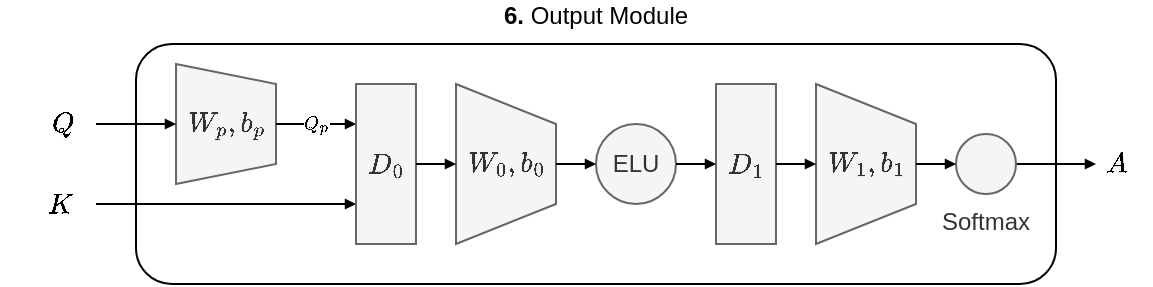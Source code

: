 <mxfile version="13.10.0" type="github">
  <diagram id="DTr5TzhJc7Mo3Jtl7aWu" name="Page-1">
    <mxGraphModel dx="2022" dy="709" grid="1" gridSize="10" guides="1" tooltips="1" connect="1" arrows="1" fold="1" page="1" pageScale="1" pageWidth="827" pageHeight="1169" math="1" shadow="0">
      <root>
        <mxCell id="0" />
        <mxCell id="1" parent="0" />
        <mxCell id="5LrO9uCOD_D74uFUd5fg-33" value="&lt;b&gt;6.&amp;nbsp;&lt;/b&gt;Output Module" style="rounded=1;whiteSpace=wrap;html=1;fillColor=none;labelPosition=center;verticalLabelPosition=top;align=center;verticalAlign=bottom;spacingTop=0;spacingBottom=5;" vertex="1" parent="1">
          <mxGeometry x="140" y="200" width="460" height="120" as="geometry" />
        </mxCell>
        <mxCell id="5LrO9uCOD_D74uFUd5fg-47" value="$$A$$" style="edgeStyle=none;rounded=1;orthogonalLoop=1;jettySize=auto;html=1;startArrow=block;startFill=1;startSize=3;endArrow=none;endFill=0;endSize=3;strokeColor=#000000;strokeWidth=1;fontSize=12;labelBackgroundColor=none;labelPosition=center;verticalLabelPosition=middle;align=center;verticalAlign=middle;entryX=1;entryY=0.5;entryDx=0;entryDy=0;" edge="1" parent="1" target="5LrO9uCOD_D74uFUd5fg-91">
          <mxGeometry as="geometry">
            <mxPoint x="585" y="259.5" as="targetPoint" />
            <mxPoint x="620" y="260" as="sourcePoint" />
            <mxPoint x="30" as="offset" />
          </mxGeometry>
        </mxCell>
        <mxCell id="5LrO9uCOD_D74uFUd5fg-60" value="$$W_p, b_p$$" style="shape=trapezoid;perimeter=trapezoidPerimeter;whiteSpace=wrap;html=1;fixedSize=1;direction=south;fillColor=#f5f5f5;strokeColor=#666666;fontColor=#333333;size=10;" vertex="1" parent="1">
          <mxGeometry x="160" y="210" width="50" height="60" as="geometry" />
        </mxCell>
        <mxCell id="5LrO9uCOD_D74uFUd5fg-65" value="$$K$$" style="edgeStyle=none;rounded=1;orthogonalLoop=1;jettySize=auto;html=1;startArrow=block;startFill=1;startSize=3;endArrow=none;endFill=0;endSize=3;strokeColor=#000000;strokeWidth=1;fontSize=12;labelBackgroundColor=none;labelPosition=left;verticalLabelPosition=middle;align=right;verticalAlign=middle;exitX=0;exitY=0.75;exitDx=0;exitDy=0;" edge="1" parent="1" source="5LrO9uCOD_D74uFUd5fg-73">
          <mxGeometry as="geometry">
            <mxPoint x="120" y="280" as="targetPoint" />
            <mxPoint x="230" y="280" as="sourcePoint" />
            <mxPoint x="-75" as="offset" />
          </mxGeometry>
        </mxCell>
        <mxCell id="5LrO9uCOD_D74uFUd5fg-66" value="$$Q$$" style="edgeStyle=none;rounded=1;orthogonalLoop=1;jettySize=auto;html=1;startArrow=block;startFill=1;startSize=3;endArrow=none;endFill=0;endSize=3;strokeColor=#000000;strokeWidth=1;fontSize=12;labelBackgroundColor=none;labelPosition=left;verticalLabelPosition=middle;align=right;verticalAlign=middle;exitX=0.5;exitY=1;exitDx=0;exitDy=0;" edge="1" parent="1" source="5LrO9uCOD_D74uFUd5fg-60">
          <mxGeometry as="geometry">
            <mxPoint x="120" y="240" as="targetPoint" />
            <mxPoint x="160" y="230" as="sourcePoint" />
            <mxPoint x="-30" as="offset" />
          </mxGeometry>
        </mxCell>
        <mxCell id="5LrO9uCOD_D74uFUd5fg-69" value="$$Q_p$$" style="edgeStyle=none;rounded=1;orthogonalLoop=1;jettySize=auto;html=1;startArrow=block;startFill=1;startSize=3;endArrow=none;endFill=0;endSize=3;strokeColor=#000000;strokeWidth=1;fontSize=8;entryX=0.5;entryY=0;entryDx=0;entryDy=0;exitX=0;exitY=0.25;exitDx=0;exitDy=0;" edge="1" parent="1" source="5LrO9uCOD_D74uFUd5fg-73" target="5LrO9uCOD_D74uFUd5fg-60">
          <mxGeometry x="-75" y="149" as="geometry">
            <mxPoint x="550" y="270" as="targetPoint" />
            <mxPoint x="230" y="240" as="sourcePoint" />
          </mxGeometry>
        </mxCell>
        <mxCell id="5LrO9uCOD_D74uFUd5fg-70" value="$$W_0,b_0$$" style="shape=trapezoid;perimeter=trapezoidPerimeter;whiteSpace=wrap;html=1;fixedSize=1;direction=south;fillColor=#f5f5f5;strokeColor=#666666;fontColor=#333333;" vertex="1" parent="1">
          <mxGeometry x="300" y="220" width="50" height="80" as="geometry" />
        </mxCell>
        <mxCell id="5LrO9uCOD_D74uFUd5fg-73" value="$$D_0$$" style="rounded=0;whiteSpace=wrap;html=1;fillColor=#f5f5f5;fontSize=12;strokeColor=#666666;fontColor=#333333;" vertex="1" parent="1">
          <mxGeometry x="250" y="220" width="30" height="80" as="geometry" />
        </mxCell>
        <mxCell id="5LrO9uCOD_D74uFUd5fg-74" style="edgeStyle=none;rounded=1;orthogonalLoop=1;jettySize=auto;html=1;startArrow=block;startFill=1;startSize=3;endArrow=none;endFill=0;endSize=3;strokeColor=#000000;strokeWidth=1;fontSize=8;entryX=1;entryY=0.5;entryDx=0;entryDy=0;exitX=0.5;exitY=1;exitDx=0;exitDy=0;" edge="1" parent="1" source="5LrO9uCOD_D74uFUd5fg-70" target="5LrO9uCOD_D74uFUd5fg-73">
          <mxGeometry x="-65" y="159" as="geometry">
            <mxPoint x="220" y="250" as="targetPoint" />
            <mxPoint x="300" y="260" as="sourcePoint" />
          </mxGeometry>
        </mxCell>
        <mxCell id="5LrO9uCOD_D74uFUd5fg-79" value="ELU" style="ellipse;whiteSpace=wrap;html=1;fillColor=#f5f5f5;fontSize=12;strokeColor=#666666;fontColor=#333333;" vertex="1" parent="1">
          <mxGeometry x="370" y="240" width="40" height="40" as="geometry" />
        </mxCell>
        <mxCell id="5LrO9uCOD_D74uFUd5fg-82" value="$$W_1,b_1$$" style="shape=trapezoid;perimeter=trapezoidPerimeter;whiteSpace=wrap;html=1;fixedSize=1;direction=south;fillColor=#f5f5f5;strokeColor=#666666;fontColor=#333333;" vertex="1" parent="1">
          <mxGeometry x="480" y="220" width="50" height="80" as="geometry" />
        </mxCell>
        <mxCell id="5LrO9uCOD_D74uFUd5fg-83" value="$$D_1$$" style="rounded=0;whiteSpace=wrap;html=1;fillColor=#f5f5f5;fontSize=12;strokeColor=#666666;fontColor=#333333;" vertex="1" parent="1">
          <mxGeometry x="430" y="220" width="30" height="80" as="geometry" />
        </mxCell>
        <mxCell id="5LrO9uCOD_D74uFUd5fg-85" style="edgeStyle=none;rounded=1;orthogonalLoop=1;jettySize=auto;html=1;startArrow=block;startFill=1;startSize=3;endArrow=none;endFill=0;endSize=3;strokeColor=#000000;strokeWidth=1;fontSize=8;entryX=0.5;entryY=0;entryDx=0;entryDy=0;exitX=0;exitY=0.5;exitDx=0;exitDy=0;" edge="1" parent="1" source="5LrO9uCOD_D74uFUd5fg-79" target="5LrO9uCOD_D74uFUd5fg-70">
          <mxGeometry x="-45" y="179" as="geometry">
            <mxPoint x="240" y="400" as="targetPoint" />
            <mxPoint x="280" y="420" as="sourcePoint" />
          </mxGeometry>
        </mxCell>
        <mxCell id="5LrO9uCOD_D74uFUd5fg-86" style="edgeStyle=none;rounded=1;orthogonalLoop=1;jettySize=auto;html=1;startArrow=block;startFill=1;startSize=3;endArrow=none;endFill=0;endSize=3;strokeColor=#000000;strokeWidth=1;fontSize=8;entryX=1;entryY=0.5;entryDx=0;entryDy=0;exitX=0;exitY=0.5;exitDx=0;exitDy=0;" edge="1" parent="1" source="5LrO9uCOD_D74uFUd5fg-83" target="5LrO9uCOD_D74uFUd5fg-79">
          <mxGeometry x="-45" y="179" as="geometry">
            <mxPoint x="240" y="400" as="targetPoint" />
            <mxPoint x="280" y="420" as="sourcePoint" />
          </mxGeometry>
        </mxCell>
        <mxCell id="5LrO9uCOD_D74uFUd5fg-87" style="edgeStyle=none;rounded=1;orthogonalLoop=1;jettySize=auto;html=1;startArrow=block;startFill=1;startSize=3;endArrow=none;endFill=0;endSize=3;strokeColor=#000000;strokeWidth=1;fontSize=8;entryX=1;entryY=0.5;entryDx=0;entryDy=0;exitX=0.5;exitY=1;exitDx=0;exitDy=0;" edge="1" parent="1" source="5LrO9uCOD_D74uFUd5fg-82" target="5LrO9uCOD_D74uFUd5fg-83">
          <mxGeometry x="-45" y="179" as="geometry">
            <mxPoint x="240" y="400" as="targetPoint" />
            <mxPoint x="280" y="420" as="sourcePoint" />
          </mxGeometry>
        </mxCell>
        <mxCell id="5LrO9uCOD_D74uFUd5fg-91" value="Softmax" style="ellipse;whiteSpace=wrap;html=1;fillColor=#f5f5f5;fontSize=12;strokeColor=#666666;fontColor=#333333;labelPosition=center;verticalLabelPosition=bottom;align=center;verticalAlign=top;" vertex="1" parent="1">
          <mxGeometry x="550" y="245" width="30" height="30" as="geometry" />
        </mxCell>
        <mxCell id="5LrO9uCOD_D74uFUd5fg-92" style="edgeStyle=none;rounded=1;orthogonalLoop=1;jettySize=auto;html=1;startArrow=block;startFill=1;startSize=3;endArrow=none;endFill=0;endSize=3;strokeColor=#000000;strokeWidth=1;fontSize=8;entryX=0.5;entryY=0;entryDx=0;entryDy=0;exitX=0;exitY=0.5;exitDx=0;exitDy=0;" edge="1" parent="1" source="5LrO9uCOD_D74uFUd5fg-91" target="5LrO9uCOD_D74uFUd5fg-82">
          <mxGeometry x="-45" y="179" as="geometry">
            <mxPoint x="240" y="400" as="targetPoint" />
            <mxPoint x="280" y="420" as="sourcePoint" />
          </mxGeometry>
        </mxCell>
      </root>
    </mxGraphModel>
  </diagram>
</mxfile>
